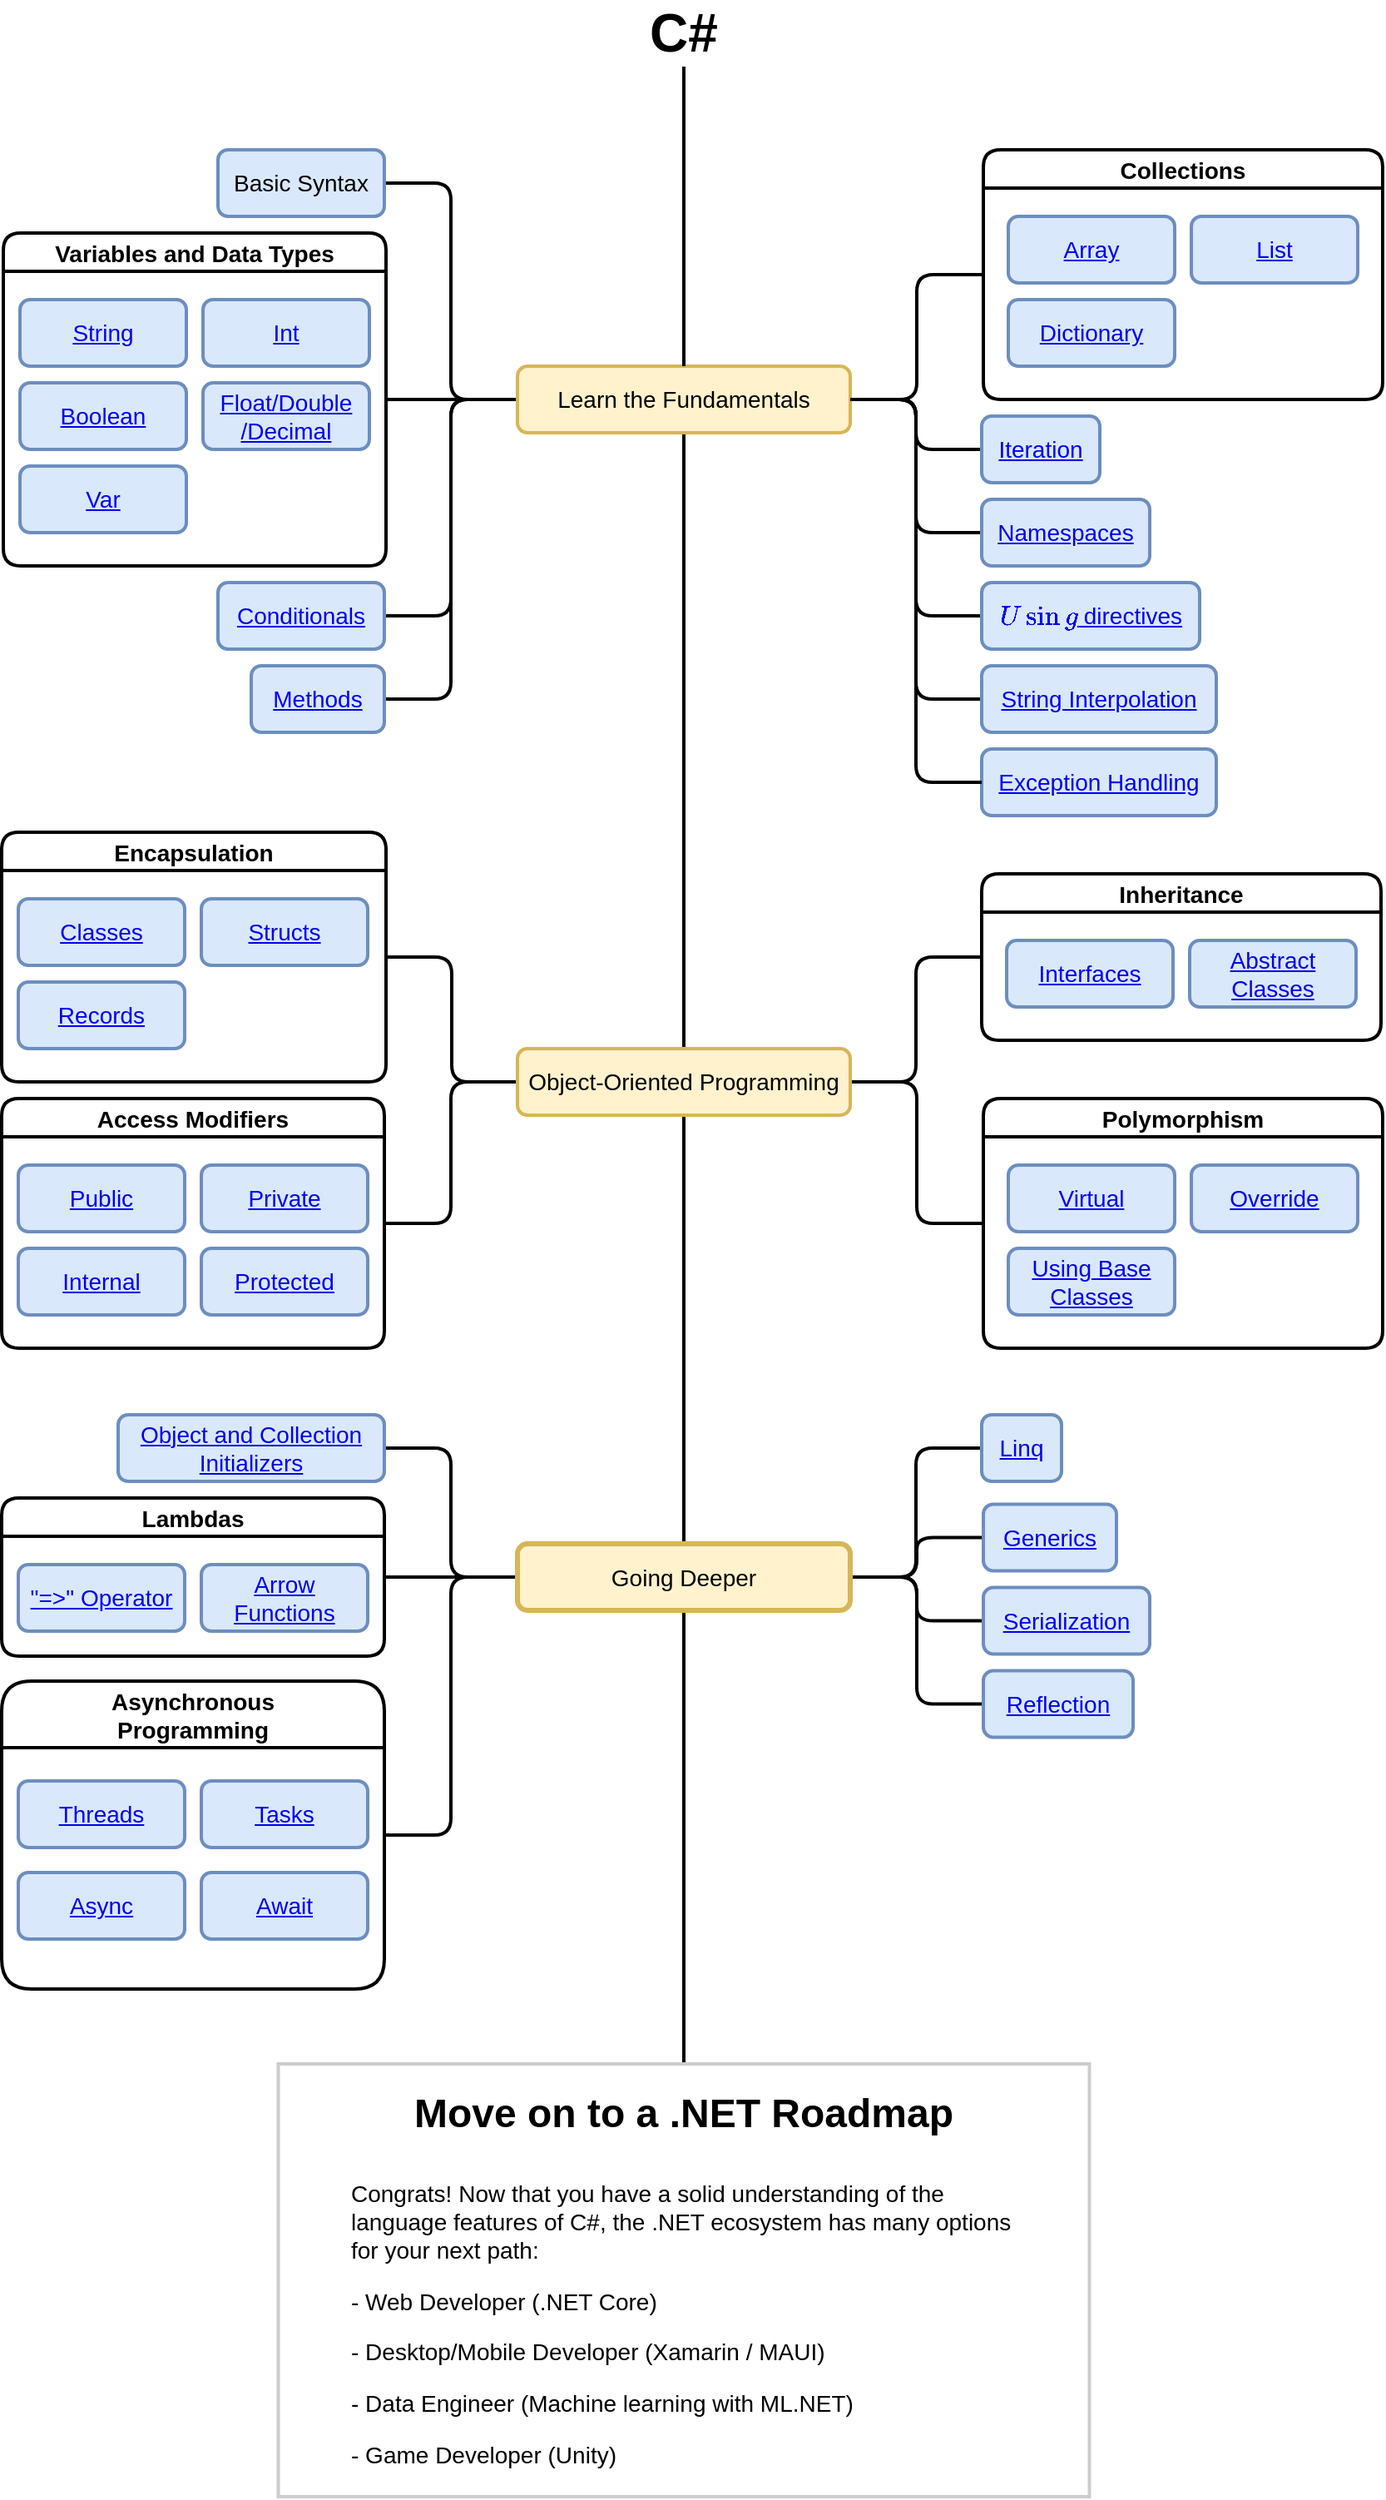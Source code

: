 <mxfile version="15.7.4" type="github">
  <diagram id="Bi8yQc8i4gSCwa7ISA3M" name="Page-1">
    <mxGraphModel dx="1038" dy="547" grid="1" gridSize="10" guides="1" tooltips="1" connect="1" arrows="0" fold="1" page="1" pageScale="1" pageWidth="850" pageHeight="1100" math="0" shadow="0">
      <root>
        <mxCell id="0" />
        <mxCell id="1" parent="0" />
        <mxCell id="HOgNb5vJPWKjZWPz9B7e-17" style="edgeStyle=orthogonalEdgeStyle;rounded=1;orthogonalLoop=1;jettySize=auto;html=1;exitX=0;exitY=0.5;exitDx=0;exitDy=0;entryX=1;entryY=0.5;entryDx=0;entryDy=0;fontSize=14;endArrow=none;endFill=0;strokeWidth=2;" parent="1" source="HOgNb5vJPWKjZWPz9B7e-1" target="HOgNb5vJPWKjZWPz9B7e-3" edge="1">
          <mxGeometry relative="1" as="geometry">
            <mxPoint x="311" y="150" as="sourcePoint" />
          </mxGeometry>
        </mxCell>
        <mxCell id="HOgNb5vJPWKjZWPz9B7e-18" style="edgeStyle=orthogonalEdgeStyle;rounded=1;orthogonalLoop=1;jettySize=auto;html=1;exitX=0;exitY=0.5;exitDx=0;exitDy=0;entryX=1;entryY=0.5;entryDx=0;entryDy=0;fontSize=14;endArrow=none;endFill=0;strokeWidth=2;" parent="1" source="HOgNb5vJPWKjZWPz9B7e-1" target="lwvj8f8YE6O9QnCj63W--41" edge="1">
          <mxGeometry relative="1" as="geometry">
            <mxPoint x="311" y="150" as="sourcePoint" />
            <mxPoint x="250" y="290" as="targetPoint" />
          </mxGeometry>
        </mxCell>
        <mxCell id="HOgNb5vJPWKjZWPz9B7e-20" style="edgeStyle=orthogonalEdgeStyle;rounded=1;orthogonalLoop=1;jettySize=auto;html=1;exitX=0;exitY=0.5;exitDx=0;exitDy=0;entryX=1;entryY=0.5;entryDx=0;entryDy=0;fontSize=14;endArrow=none;endFill=0;strokeWidth=2;" parent="1" source="HOgNb5vJPWKjZWPz9B7e-1" target="HOgNb5vJPWKjZWPz9B7e-5" edge="1">
          <mxGeometry relative="1" as="geometry">
            <mxPoint x="311" y="150" as="sourcePoint" />
          </mxGeometry>
        </mxCell>
        <mxCell id="HOgNb5vJPWKjZWPz9B7e-21" style="edgeStyle=orthogonalEdgeStyle;rounded=1;orthogonalLoop=1;jettySize=auto;html=1;exitX=0;exitY=0.5;exitDx=0;exitDy=0;entryX=1;entryY=0.5;entryDx=0;entryDy=0;fontSize=14;endArrow=none;endFill=0;strokeWidth=2;" parent="1" source="HOgNb5vJPWKjZWPz9B7e-1" target="HOgNb5vJPWKjZWPz9B7e-6" edge="1">
          <mxGeometry relative="1" as="geometry">
            <mxPoint x="311" y="150" as="sourcePoint" />
          </mxGeometry>
        </mxCell>
        <mxCell id="HOgNb5vJPWKjZWPz9B7e-24" style="edgeStyle=orthogonalEdgeStyle;rounded=1;orthogonalLoop=1;jettySize=auto;html=1;exitX=1;exitY=0.5;exitDx=0;exitDy=0;entryX=0;entryY=0.5;entryDx=0;entryDy=0;fontSize=14;endArrow=none;endFill=0;strokeWidth=2;" parent="1" source="HOgNb5vJPWKjZWPz9B7e-1" target="HOgNb5vJPWKjZWPz9B7e-7" edge="1">
          <mxGeometry relative="1" as="geometry" />
        </mxCell>
        <mxCell id="HOgNb5vJPWKjZWPz9B7e-25" style="edgeStyle=orthogonalEdgeStyle;rounded=1;orthogonalLoop=1;jettySize=auto;html=1;exitX=1;exitY=0.5;exitDx=0;exitDy=0;entryX=0;entryY=0.5;entryDx=0;entryDy=0;fontSize=14;endArrow=none;endFill=0;strokeWidth=2;" parent="1" source="HOgNb5vJPWKjZWPz9B7e-1" target="HOgNb5vJPWKjZWPz9B7e-10" edge="1">
          <mxGeometry relative="1" as="geometry" />
        </mxCell>
        <mxCell id="HOgNb5vJPWKjZWPz9B7e-28" style="edgeStyle=orthogonalEdgeStyle;rounded=1;orthogonalLoop=1;jettySize=auto;html=1;exitX=0.5;exitY=1;exitDx=0;exitDy=0;fontSize=14;endArrow=none;endFill=0;strokeWidth=2;" parent="1" source="HOgNb5vJPWKjZWPz9B7e-1" target="HOgNb5vJPWKjZWPz9B7e-27" edge="1">
          <mxGeometry relative="1" as="geometry" />
        </mxCell>
        <mxCell id="lwvj8f8YE6O9QnCj63W--19" style="edgeStyle=orthogonalEdgeStyle;rounded=1;orthogonalLoop=1;jettySize=auto;html=1;exitX=1;exitY=0.5;exitDx=0;exitDy=0;entryX=0;entryY=0.5;entryDx=0;entryDy=0;endArrow=none;endFill=0;strokeWidth=2;" parent="1" source="HOgNb5vJPWKjZWPz9B7e-1" target="HOgNb5vJPWKjZWPz9B7e-9" edge="1">
          <mxGeometry relative="1" as="geometry" />
        </mxCell>
        <mxCell id="lwvj8f8YE6O9QnCj63W--40" style="edgeStyle=orthogonalEdgeStyle;rounded=1;orthogonalLoop=1;jettySize=auto;html=1;exitX=1;exitY=0.5;exitDx=0;exitDy=0;entryX=0;entryY=0.5;entryDx=0;entryDy=0;endArrow=none;endFill=0;strokeWidth=2;" parent="1" source="HOgNb5vJPWKjZWPz9B7e-1" target="lwvj8f8YE6O9QnCj63W--36" edge="1">
          <mxGeometry relative="1" as="geometry" />
        </mxCell>
        <mxCell id="lwvj8f8YE6O9QnCj63W--48" style="edgeStyle=orthogonalEdgeStyle;rounded=1;orthogonalLoop=1;jettySize=auto;html=1;exitX=1;exitY=0.5;exitDx=0;exitDy=0;entryX=0;entryY=0.5;entryDx=0;entryDy=0;endArrow=none;endFill=0;strokeWidth=2;" parent="1" source="HOgNb5vJPWKjZWPz9B7e-1" target="lwvj8f8YE6O9QnCj63W--47" edge="1">
          <mxGeometry relative="1" as="geometry" />
        </mxCell>
        <mxCell id="HOgNb5vJPWKjZWPz9B7e-1" value="&lt;font style=&quot;font-size: 14px;&quot;&gt;Learn the Fundamentals&lt;/font&gt;" style="rounded=1;whiteSpace=wrap;html=1;fillColor=#fff2cc;strokeColor=#d6b656;strokeWidth=2;fontSize=14;" parent="1" vertex="1">
          <mxGeometry x="320" y="260" width="200" height="40" as="geometry" />
        </mxCell>
        <mxCell id="HOgNb5vJPWKjZWPz9B7e-19" style="edgeStyle=orthogonalEdgeStyle;rounded=1;orthogonalLoop=1;jettySize=auto;html=1;exitX=0.5;exitY=1;exitDx=0;exitDy=0;entryX=0.5;entryY=0;entryDx=0;entryDy=0;fontSize=14;endArrow=none;endFill=0;strokeWidth=2;" parent="1" source="HOgNb5vJPWKjZWPz9B7e-2" target="HOgNb5vJPWKjZWPz9B7e-1" edge="1">
          <mxGeometry relative="1" as="geometry" />
        </mxCell>
        <mxCell id="HOgNb5vJPWKjZWPz9B7e-2" value="&lt;div style=&quot;font-size: 32px&quot;&gt;&lt;font style=&quot;font-size: 32px&quot;&gt;&lt;b&gt;&lt;font style=&quot;font-size: 32px&quot;&gt;C#&lt;/font&gt;&lt;/b&gt;&lt;/font&gt;&lt;/div&gt;" style="text;html=1;strokeColor=none;fillColor=none;align=center;verticalAlign=middle;whiteSpace=wrap;rounded=0;fontSize=24;" parent="1" vertex="1">
          <mxGeometry x="385" y="40" width="70" height="40" as="geometry" />
        </mxCell>
        <mxCell id="HOgNb5vJPWKjZWPz9B7e-3" value="&lt;div style=&quot;font-size: 14px;&quot;&gt;Basic Syntax&lt;/div&gt;" style="rounded=1;whiteSpace=wrap;html=1;fillColor=#dae8fc;strokeColor=#6c8ebf;strokeWidth=2;fontSize=14;" parent="1" vertex="1">
          <mxGeometry x="140" y="130" width="100" height="40" as="geometry" />
        </mxCell>
        <UserObject label="&lt;div style=&quot;font-size: 14px&quot;&gt;&lt;a href=&quot;https://docs.microsoft.com/en-us/dotnet/csharp/language-reference/statements/selection-statements&quot;&gt;Conditionals&lt;/a&gt;&lt;/div&gt;" link="https://docs.microsoft.com/en-us/dotnet/csharp/language-reference/statements/selection-statements" linkTarget="_blank" id="HOgNb5vJPWKjZWPz9B7e-5">
          <mxCell style="rounded=1;whiteSpace=wrap;html=1;fillColor=#dae8fc;strokeColor=#6c8ebf;strokeWidth=2;fontSize=14;" parent="1" vertex="1">
            <mxGeometry x="140" y="390" width="100" height="40" as="geometry" />
          </mxCell>
        </UserObject>
        <UserObject label="&lt;a href=&quot;https://docs.microsoft.com/en-us/dotnet/csharp/methods&quot;&gt;Methods&lt;/a&gt;" link="https://docs.microsoft.com/en-us/dotnet/csharp/methods" linkTarget="_blank" id="HOgNb5vJPWKjZWPz9B7e-6">
          <mxCell style="rounded=1;whiteSpace=wrap;html=1;fillColor=#dae8fc;strokeColor=#6c8ebf;strokeWidth=2;fontSize=14;" parent="1" vertex="1">
            <mxGeometry x="160" y="440" width="80" height="40" as="geometry" />
          </mxCell>
        </UserObject>
        <UserObject label="&lt;a href=&quot;https://docs.microsoft.com/en-us/dotnet/csharp/fundamentals/types/namespaces&quot;&gt;Namespaces&lt;/a&gt;" link="https://docs.microsoft.com/en-us/dotnet/csharp/fundamentals/types/namespaces" linkTarget="_blank" id="HOgNb5vJPWKjZWPz9B7e-7">
          <mxCell style="rounded=1;whiteSpace=wrap;html=1;fillColor=#dae8fc;strokeColor=#6c8ebf;strokeWidth=2;fontSize=14;" parent="1" vertex="1">
            <mxGeometry x="599" y="340" width="101" height="40" as="geometry" />
          </mxCell>
        </UserObject>
        <UserObject label="&lt;div style=&quot;font-size: 14px&quot;&gt;&lt;a href=&quot;https://docs.microsoft.com/en-us/dotnet/csharp/programming-guide/concepts/iterators&quot;&gt;Iteration&lt;/a&gt;&lt;/div&gt;" link="https://docs.microsoft.com/en-us/dotnet/csharp/language-reference/statements/iteration-statements" linkTarget="_blank" id="HOgNb5vJPWKjZWPz9B7e-9">
          <mxCell style="rounded=1;whiteSpace=wrap;html=1;fillColor=#dae8fc;strokeColor=#6c8ebf;strokeWidth=2;fontSize=14;" parent="1" vertex="1">
            <mxGeometry x="599" y="290" width="71" height="40" as="geometry" />
          </mxCell>
        </UserObject>
        <UserObject label="&lt;div style=&quot;font-size: 14px&quot;&gt;&lt;a href=&quot;https://docs.microsoft.com/en-us/dotnet/csharp/language-reference/tokens/interpolated&quot;&gt;String Interpolation&lt;br style=&quot;font-size: 14px&quot;&gt;&lt;/a&gt;&lt;/div&gt;" link="https://docs.microsoft.com/en-us/dotnet/csharp/language-reference/tokens/interpolated" linkTarget="_blank" id="HOgNb5vJPWKjZWPz9B7e-10">
          <mxCell style="rounded=1;whiteSpace=wrap;html=1;fillColor=#dae8fc;strokeColor=#6c8ebf;strokeWidth=2;fontSize=14;" parent="1" vertex="1">
            <mxGeometry x="599" y="440" width="141" height="40" as="geometry" />
          </mxCell>
        </UserObject>
        <UserObject label="&lt;div style=&quot;font-size: 14px&quot;&gt;&lt;a href=&quot;https://docs.microsoft.com/en-us/dotnet/csharp/fundamentals/exceptions/exception-handling&quot;&gt;Exception Handling&lt;/a&gt;&lt;br style=&quot;font-size: 14px&quot;&gt;&lt;/div&gt;" link="https://docs.microsoft.com/en-us/dotnet/csharp/fundamentals/exceptions/exception-handling" linkTarget="_blank" id="HOgNb5vJPWKjZWPz9B7e-11">
          <mxCell style="rounded=1;whiteSpace=wrap;html=1;fillColor=#dae8fc;strokeColor=#6c8ebf;strokeWidth=2;fontSize=14;" parent="1" vertex="1">
            <mxGeometry x="599" y="490" width="141" height="40" as="geometry" />
          </mxCell>
        </UserObject>
        <mxCell id="HOgNb5vJPWKjZWPz9B7e-26" style="edgeStyle=orthogonalEdgeStyle;rounded=1;orthogonalLoop=1;jettySize=auto;html=1;exitX=1;exitY=0.5;exitDx=0;exitDy=0;entryX=0;entryY=0.5;entryDx=0;entryDy=0;fontSize=14;endArrow=none;endFill=0;strokeWidth=2;" parent="1" source="HOgNb5vJPWKjZWPz9B7e-1" target="HOgNb5vJPWKjZWPz9B7e-11" edge="1">
          <mxGeometry relative="1" as="geometry">
            <mxPoint x="530" y="160" as="sourcePoint" />
            <mxPoint x="609" y="260" as="targetPoint" />
          </mxGeometry>
        </mxCell>
        <mxCell id="HOgNb5vJPWKjZWPz9B7e-49" style="edgeStyle=orthogonalEdgeStyle;rounded=1;orthogonalLoop=1;jettySize=auto;html=1;exitX=1;exitY=0.5;exitDx=0;exitDy=0;entryX=0;entryY=0.5;entryDx=0;entryDy=0;fontSize=14;endArrow=none;endFill=0;strokeWidth=2;" parent="1" source="HOgNb5vJPWKjZWPz9B7e-27" target="HOgNb5vJPWKjZWPz9B7e-41" edge="1">
          <mxGeometry relative="1" as="geometry" />
        </mxCell>
        <mxCell id="HOgNb5vJPWKjZWPz9B7e-50" style="edgeStyle=orthogonalEdgeStyle;rounded=1;orthogonalLoop=1;jettySize=auto;html=1;exitX=1;exitY=0.5;exitDx=0;exitDy=0;entryX=0;entryY=0.5;entryDx=0;entryDy=0;fontSize=14;endArrow=none;endFill=0;strokeWidth=2;" parent="1" source="HOgNb5vJPWKjZWPz9B7e-27" target="HOgNb5vJPWKjZWPz9B7e-36" edge="1">
          <mxGeometry relative="1" as="geometry" />
        </mxCell>
        <mxCell id="TVtdVuU6rrKW41aySdb2-4" style="edgeStyle=orthogonalEdgeStyle;rounded=1;orthogonalLoop=1;jettySize=auto;html=1;exitX=0.5;exitY=1;exitDx=0;exitDy=0;fontSize=24;endArrow=none;endFill=0;strokeWidth=2;" parent="1" source="HOgNb5vJPWKjZWPz9B7e-27" target="TVtdVuU6rrKW41aySdb2-2" edge="1">
          <mxGeometry relative="1" as="geometry" />
        </mxCell>
        <mxCell id="lwvj8f8YE6O9QnCj63W--28" style="edgeStyle=orthogonalEdgeStyle;rounded=1;orthogonalLoop=1;jettySize=auto;html=1;exitX=0;exitY=0.5;exitDx=0;exitDy=0;entryX=1;entryY=0.5;entryDx=0;entryDy=0;endArrow=none;endFill=0;strokeWidth=2;" parent="1" source="HOgNb5vJPWKjZWPz9B7e-27" target="lwvj8f8YE6O9QnCj63W--2" edge="1">
          <mxGeometry relative="1" as="geometry" />
        </mxCell>
        <mxCell id="lwvj8f8YE6O9QnCj63W--46" style="edgeStyle=orthogonalEdgeStyle;rounded=1;orthogonalLoop=1;jettySize=auto;html=1;exitX=0;exitY=0.5;exitDx=0;exitDy=0;entryX=1;entryY=0.5;entryDx=0;entryDy=0;endArrow=none;endFill=0;strokeWidth=2;" parent="1" source="HOgNb5vJPWKjZWPz9B7e-27" target="HOgNb5vJPWKjZWPz9B7e-31" edge="1">
          <mxGeometry relative="1" as="geometry" />
        </mxCell>
        <mxCell id="HOgNb5vJPWKjZWPz9B7e-27" value="&lt;div style=&quot;font-size: 14px&quot;&gt;&lt;font style=&quot;font-size: 14px&quot;&gt;Object-Oriented Programming&lt;/font&gt;&lt;/div&gt;" style="rounded=1;whiteSpace=wrap;html=1;fillColor=#fff2cc;strokeColor=#d6b656;strokeWidth=2;" parent="1" vertex="1">
          <mxGeometry x="320" y="670" width="200" height="40" as="geometry" />
        </mxCell>
        <UserObject label="Encapsulation" link="https://docs.microsoft.com/en-us/dotnet/csharp/fundamentals/object-oriented/" id="HOgNb5vJPWKjZWPz9B7e-31">
          <mxCell style="swimlane;rounded=1;fontSize=14;strokeWidth=2;" parent="1" vertex="1">
            <mxGeometry x="10" y="540" width="231" height="150" as="geometry" />
          </mxCell>
        </UserObject>
        <UserObject label="&lt;a href=&quot;https://docs.microsoft.com/en-us/dotnet/csharp/fundamentals/types/classes&quot;&gt;Classes&lt;/a&gt;" link="https://docs.microsoft.com/en-us/dotnet/csharp/fundamentals/types/classes" linkTarget="_blank" id="HOgNb5vJPWKjZWPz9B7e-30">
          <mxCell style="rounded=1;whiteSpace=wrap;html=1;fillColor=#dae8fc;strokeColor=#6c8ebf;strokeWidth=2;fontSize=14;" parent="HOgNb5vJPWKjZWPz9B7e-31" vertex="1">
            <mxGeometry x="10" y="40" width="100" height="40" as="geometry" />
          </mxCell>
        </UserObject>
        <UserObject label="&lt;a href=&quot;https://docs.microsoft.com/en-us/dotnet/csharp/language-reference/builtin-types/struct&quot;&gt;Structs&lt;/a&gt;" link="https://docs.microsoft.com/en-us/dotnet/csharp/language-reference/builtin-types/struct" id="HOgNb5vJPWKjZWPz9B7e-34">
          <mxCell style="rounded=1;whiteSpace=wrap;html=1;fillColor=#dae8fc;strokeColor=#6c8ebf;strokeWidth=2;fontSize=14;" parent="HOgNb5vJPWKjZWPz9B7e-31" vertex="1">
            <mxGeometry x="120" y="40" width="100" height="40" as="geometry" />
          </mxCell>
        </UserObject>
        <UserObject label="&lt;a href=&quot;https://docs.microsoft.com/en-us/dotnet/csharp/fundamentals/types/records&quot;&gt;Records&lt;/a&gt;" link="https://docs.microsoft.com/en-us/dotnet/csharp/fundamentals/types/records" linkTarget="_blank" id="HOgNb5vJPWKjZWPz9B7e-35">
          <mxCell style="rounded=1;whiteSpace=wrap;html=1;fillColor=#dae8fc;strokeColor=#6c8ebf;strokeWidth=2;fontSize=14;" parent="HOgNb5vJPWKjZWPz9B7e-31" vertex="1">
            <mxGeometry x="10" y="90" width="100" height="40" as="geometry" />
          </mxCell>
        </UserObject>
        <mxCell id="HOgNb5vJPWKjZWPz9B7e-36" value="Inheritance" style="swimlane;rounded=1;fontSize=14;strokeWidth=2;" parent="1" vertex="1">
          <mxGeometry x="599" y="565" width="240" height="100" as="geometry" />
        </mxCell>
        <UserObject label="&lt;a href=&quot;https://docs.microsoft.com/en-us/dotnet/csharp/fundamentals/types/interfaces&quot;&gt;Interfaces&lt;/a&gt;" link="https://docs.microsoft.com/en-us/dotnet/csharp/fundamentals/types/interfaces" linkTarget="_blank" id="HOgNb5vJPWKjZWPz9B7e-37">
          <mxCell style="rounded=1;whiteSpace=wrap;html=1;fillColor=#dae8fc;strokeColor=#6c8ebf;strokeWidth=2;fontSize=14;" parent="HOgNb5vJPWKjZWPz9B7e-36" vertex="1">
            <mxGeometry x="15" y="40" width="100" height="40" as="geometry" />
          </mxCell>
        </UserObject>
        <UserObject label="&lt;a href=&quot;https://docs.microsoft.com/en-us/dotnet/csharp/language-reference/keywords/abstract&quot;&gt;Abstract Classes&lt;/a&gt;" link="https://docs.microsoft.com/en-us/dotnet/csharp/language-reference/keywords/abstract" linkTarget="_blank" id="HOgNb5vJPWKjZWPz9B7e-38">
          <mxCell style="rounded=1;whiteSpace=wrap;html=1;fillColor=#dae8fc;strokeColor=#6c8ebf;strokeWidth=2;fontSize=14;" parent="HOgNb5vJPWKjZWPz9B7e-36" vertex="1">
            <mxGeometry x="125" y="40" width="100" height="40" as="geometry" />
          </mxCell>
        </UserObject>
        <mxCell id="HOgNb5vJPWKjZWPz9B7e-41" value="Polymorphism" style="swimlane;rounded=1;fontSize=14;strokeWidth=2;" parent="1" vertex="1">
          <mxGeometry x="600" y="700" width="240" height="150" as="geometry" />
        </mxCell>
        <UserObject label="&lt;a href=&quot;https://docs.microsoft.com/en-us/dotnet/csharp/language-reference/keywords/virtual&quot;&gt;Virtual&lt;/a&gt;" link="https://docs.microsoft.com/en-us/dotnet/csharp/language-reference/keywords/virtual" linkTarget="_blank" id="HOgNb5vJPWKjZWPz9B7e-43">
          <mxCell style="rounded=1;whiteSpace=wrap;html=1;fillColor=#dae8fc;strokeColor=#6c8ebf;strokeWidth=2;fontSize=14;" parent="HOgNb5vJPWKjZWPz9B7e-41" vertex="1">
            <mxGeometry x="15" y="40" width="100" height="40" as="geometry" />
          </mxCell>
        </UserObject>
        <UserObject label="&lt;a href=&quot;https://docs.microsoft.com/en-us/dotnet/csharp/language-reference/keywords/override&quot;&gt;Override&lt;/a&gt;" link="https://docs.microsoft.com/en-us/dotnet/csharp/language-reference/keywords/override" linkTarget="_blank" id="HOgNb5vJPWKjZWPz9B7e-44">
          <mxCell style="rounded=1;whiteSpace=wrap;html=1;fillColor=#dae8fc;strokeColor=#6c8ebf;strokeWidth=2;fontSize=14;" parent="HOgNb5vJPWKjZWPz9B7e-41" vertex="1">
            <mxGeometry x="125" y="40" width="100" height="40" as="geometry" />
          </mxCell>
        </UserObject>
        <UserObject label="&lt;a href=&quot;https://docs.microsoft.com/en-us/dotnet/csharp/language-reference/keywords/base&quot;&gt;Using Base Classes&lt;/a&gt;" link="https://docs.microsoft.com/en-us/dotnet/csharp/language-reference/keywords/base" linkTarget="_blank" id="HOgNb5vJPWKjZWPz9B7e-42">
          <mxCell style="rounded=1;whiteSpace=wrap;html=1;fillColor=#dae8fc;strokeColor=#6c8ebf;strokeWidth=2;fontSize=14;" parent="HOgNb5vJPWKjZWPz9B7e-41" vertex="1">
            <mxGeometry x="15" y="90" width="100" height="40" as="geometry" />
          </mxCell>
        </UserObject>
        <mxCell id="TVtdVuU6rrKW41aySdb2-7" style="edgeStyle=orthogonalEdgeStyle;rounded=1;orthogonalLoop=1;jettySize=auto;html=1;exitX=0;exitY=0.5;exitDx=0;exitDy=0;entryX=1;entryY=0.5;entryDx=0;entryDy=0;fontSize=24;endArrow=none;endFill=0;strokeWidth=2;" parent="1" source="TVtdVuU6rrKW41aySdb2-2" target="TVtdVuU6rrKW41aySdb2-5" edge="1">
          <mxGeometry relative="1" as="geometry" />
        </mxCell>
        <mxCell id="TVtdVuU6rrKW41aySdb2-20" style="edgeStyle=orthogonalEdgeStyle;rounded=1;orthogonalLoop=1;jettySize=auto;html=1;exitX=0;exitY=0.5;exitDx=0;exitDy=0;entryX=1;entryY=0.5;entryDx=0;entryDy=0;fontSize=24;endArrow=none;endFill=0;strokeWidth=2;" parent="1" source="TVtdVuU6rrKW41aySdb2-2" target="TVtdVuU6rrKW41aySdb2-12" edge="1">
          <mxGeometry relative="1" as="geometry" />
        </mxCell>
        <mxCell id="TVtdVuU6rrKW41aySdb2-23" style="edgeStyle=orthogonalEdgeStyle;rounded=1;orthogonalLoop=1;jettySize=auto;html=1;exitX=1;exitY=0.5;exitDx=0;exitDy=0;entryX=0;entryY=0.5;entryDx=0;entryDy=0;fontSize=24;endArrow=none;endFill=0;strokeWidth=2;" parent="1" source="TVtdVuU6rrKW41aySdb2-2" target="TVtdVuU6rrKW41aySdb2-21" edge="1">
          <mxGeometry relative="1" as="geometry" />
        </mxCell>
        <mxCell id="TVtdVuU6rrKW41aySdb2-24" style="edgeStyle=orthogonalEdgeStyle;rounded=1;orthogonalLoop=1;jettySize=auto;html=1;exitX=1;exitY=0.5;exitDx=0;exitDy=0;entryX=0;entryY=0.5;entryDx=0;entryDy=0;fontSize=24;endArrow=none;endFill=0;strokeWidth=2;" parent="1" source="TVtdVuU6rrKW41aySdb2-2" target="TVtdVuU6rrKW41aySdb2-22" edge="1">
          <mxGeometry relative="1" as="geometry" />
        </mxCell>
        <mxCell id="TVtdVuU6rrKW41aySdb2-38" style="edgeStyle=orthogonalEdgeStyle;rounded=1;orthogonalLoop=1;jettySize=auto;html=1;exitX=0.5;exitY=1;exitDx=0;exitDy=0;entryX=0.5;entryY=0;entryDx=0;entryDy=0;fontSize=14;endArrow=none;endFill=0;strokeWidth=2;" parent="1" source="TVtdVuU6rrKW41aySdb2-2" target="lwvj8f8YE6O9QnCj63W--57" edge="1">
          <mxGeometry relative="1" as="geometry">
            <mxPoint x="420" y="1240.0" as="targetPoint" />
          </mxGeometry>
        </mxCell>
        <mxCell id="lwvj8f8YE6O9QnCj63W--29" style="edgeStyle=orthogonalEdgeStyle;rounded=1;orthogonalLoop=1;jettySize=auto;html=1;exitX=1;exitY=0.5;exitDx=0;exitDy=0;entryX=0;entryY=0.5;entryDx=0;entryDy=0;endArrow=none;endFill=0;strokeWidth=2;" parent="1" source="TVtdVuU6rrKW41aySdb2-2" target="quayTeWEfiAioYH7ORwF-3" edge="1">
          <mxGeometry relative="1" as="geometry" />
        </mxCell>
        <mxCell id="lwvj8f8YE6O9QnCj63W--53" style="edgeStyle=orthogonalEdgeStyle;rounded=1;orthogonalLoop=1;jettySize=auto;html=1;exitX=1;exitY=0.5;exitDx=0;exitDy=0;entryX=0;entryY=0.5;entryDx=0;entryDy=0;endArrow=none;endFill=0;strokeWidth=2;" parent="1" source="TVtdVuU6rrKW41aySdb2-2" target="TVtdVuU6rrKW41aySdb2-3" edge="1">
          <mxGeometry relative="1" as="geometry" />
        </mxCell>
        <mxCell id="lwvj8f8YE6O9QnCj63W--54" style="edgeStyle=orthogonalEdgeStyle;rounded=1;orthogonalLoop=1;jettySize=auto;html=1;exitX=0;exitY=0.5;exitDx=0;exitDy=0;entryX=1;entryY=0.5;entryDx=0;entryDy=0;endArrow=none;endFill=0;strokeWidth=2;" parent="1" source="TVtdVuU6rrKW41aySdb2-2" target="TVtdVuU6rrKW41aySdb2-16" edge="1">
          <mxGeometry relative="1" as="geometry" />
        </mxCell>
        <mxCell id="TVtdVuU6rrKW41aySdb2-2" value="&lt;font style=&quot;font-size: 14px&quot;&gt;Going Deeper&lt;/font&gt;" style="rounded=1;whiteSpace=wrap;html=1;fillColor=#fff2cc;strokeColor=#d6b656;strokeWidth=3;" parent="1" vertex="1">
          <mxGeometry x="320" y="967.5" width="200" height="40" as="geometry" />
        </mxCell>
        <UserObject label="&lt;a href=&quot;https://docs.microsoft.com/en-us/dotnet/csharp/linq/&quot;&gt;Linq&lt;/a&gt;" link="https://docs.microsoft.com/en-us/dotnet/csharp/linq/" linkTarget="_blank" id="TVtdVuU6rrKW41aySdb2-3">
          <mxCell style="rounded=1;whiteSpace=wrap;html=1;fillColor=#dae8fc;strokeColor=#6c8ebf;strokeWidth=2;fontSize=14;" parent="1" vertex="1">
            <mxGeometry x="599" y="890" width="48" height="40" as="geometry" />
          </mxCell>
        </UserObject>
        <UserObject label="&lt;a href=&quot;https://docs.microsoft.com/en-us/dotnet/csharp/programming-guide/classes-and-structs/object-and-collection-initializers&quot;&gt;Object and Collection Initializers&lt;/a&gt;" link="https://docs.microsoft.com/en-us/dotnet/csharp/programming-guide/classes-and-structs/object-and-collection-initializers" linkTarget="_blank" id="TVtdVuU6rrKW41aySdb2-5">
          <mxCell style="rounded=1;whiteSpace=wrap;html=1;fillColor=#dae8fc;strokeColor=#6c8ebf;strokeWidth=2;fontSize=14;" parent="1" vertex="1">
            <mxGeometry x="80" y="890" width="160" height="40" as="geometry" />
          </mxCell>
        </UserObject>
        <mxCell id="TVtdVuU6rrKW41aySdb2-12" value="Lambdas" style="swimlane;rounded=1;fontSize=14;strokeWidth=2;" parent="1" vertex="1">
          <mxGeometry x="10" y="940" width="230" height="95" as="geometry" />
        </mxCell>
        <UserObject label="&lt;a href=&quot;https://docs.microsoft.com/en-us/dotnet/csharp/language-reference/operators/lambda-expressions&quot;&gt;Arrow Functions&lt;/a&gt;" link="https://docs.microsoft.com/en-us/dotnet/csharp/language-reference/operators/lambda-expressions" linkTarget="_blank" id="TVtdVuU6rrKW41aySdb2-13">
          <mxCell style="rounded=1;whiteSpace=wrap;html=1;fillColor=#dae8fc;strokeColor=#6c8ebf;strokeWidth=2;fontSize=14;" parent="TVtdVuU6rrKW41aySdb2-12" vertex="1">
            <mxGeometry x="120" y="40" width="100" height="40" as="geometry" />
          </mxCell>
        </UserObject>
        <UserObject label="&lt;a href=&quot;https://docs.microsoft.com/en-us/dotnet/csharp/language-reference/operators/lambda-operator&quot;&gt;&quot;=&amp;gt;&quot; Operator&lt;/a&gt;" link="https://docs.microsoft.com/en-us/dotnet/csharp/language-reference/operators/lambda-operator" linkTarget="_blank" id="TVtdVuU6rrKW41aySdb2-14">
          <mxCell style="rounded=1;whiteSpace=wrap;html=1;fillColor=#dae8fc;strokeColor=#6c8ebf;strokeWidth=2;fontSize=14;" parent="TVtdVuU6rrKW41aySdb2-12" vertex="1">
            <mxGeometry x="10" y="40" width="100" height="40" as="geometry" />
          </mxCell>
        </UserObject>
        <UserObject label="Asynchronous &#xa;Programming" link="https://docs.microsoft.com/en-us/dotnet/csharp/programming-guide/concepts/async/" id="TVtdVuU6rrKW41aySdb2-16">
          <mxCell style="swimlane;rounded=1;fontSize=14;strokeWidth=2;startSize=40;" parent="1" vertex="1">
            <mxGeometry x="10" y="1050" width="230" height="185" as="geometry" />
          </mxCell>
        </UserObject>
        <UserObject label="&lt;a href=&quot;https://docs.microsoft.com/en-us/dotnet/csharp/programming-guide/concepts/async/&quot;&gt;Tasks&lt;/a&gt;" link="https://docs.microsoft.com/en-us/dotnet/csharp/programming-guide/concepts/async/" linkTarget="_blank" id="TVtdVuU6rrKW41aySdb2-17">
          <mxCell style="rounded=1;whiteSpace=wrap;html=1;fillColor=#dae8fc;strokeColor=#6c8ebf;strokeWidth=2;fontSize=14;" parent="TVtdVuU6rrKW41aySdb2-16" vertex="1">
            <mxGeometry x="120" y="60" width="100" height="40" as="geometry" />
          </mxCell>
        </UserObject>
        <UserObject label="&lt;a href=&quot;https://docs.microsoft.com/en-us/dotnet/csharp/language-reference/keywords/async&quot;&gt;Async&lt;/a&gt;&lt;a href=&quot;https://docs.microsoft.com/en-us/dotnet/csharp/language-reference/operators/await&quot;&gt;&lt;/a&gt;" link="https://docs.microsoft.com/en-us/dotnet/csharp/language-reference/keywords/async" linkTarget="_blank" id="TVtdVuU6rrKW41aySdb2-18">
          <mxCell style="rounded=1;whiteSpace=wrap;html=1;fillColor=#dae8fc;strokeColor=#6c8ebf;strokeWidth=2;fontSize=14;" parent="TVtdVuU6rrKW41aySdb2-16" vertex="1">
            <mxGeometry x="10" y="115" width="100" height="40" as="geometry" />
          </mxCell>
        </UserObject>
        <UserObject label="&lt;a href=&quot;https://docs.microsoft.com/en-us/dotnet/csharp/language-reference/operators/await&quot;&gt;Await&lt;/a&gt;" link="https://docs.microsoft.com/en-us/dotnet/csharp/language-reference/operators/await" linkTarget="_blank" id="lwvj8f8YE6O9QnCj63W--49">
          <mxCell style="rounded=1;whiteSpace=wrap;html=1;fillColor=#dae8fc;strokeColor=#6c8ebf;strokeWidth=2;fontSize=14;" parent="TVtdVuU6rrKW41aySdb2-16" vertex="1">
            <mxGeometry x="120" y="115" width="100" height="40" as="geometry" />
          </mxCell>
        </UserObject>
        <UserObject label="&lt;a href=&quot;https://docs.microsoft.com/en-us/dotnet/standard/threading/using-threads-and-threading&quot;&gt;Threads&lt;/a&gt;" link="https://docs.microsoft.com/en-us/dotnet/standard/threading/using-threads-and-threading" linkTarget="_blank" id="lwvj8f8YE6O9QnCj63W--50">
          <mxCell style="rounded=1;whiteSpace=wrap;html=1;fillColor=#dae8fc;strokeColor=#6c8ebf;strokeWidth=2;fontSize=14;" parent="TVtdVuU6rrKW41aySdb2-16" vertex="1">
            <mxGeometry x="10" y="60" width="100" height="40" as="geometry" />
          </mxCell>
        </UserObject>
        <UserObject label="&lt;a href=&quot;https://docs.microsoft.com/en-us/dotnet/csharp/programming-guide/concepts/serialization/&quot;&gt;Serialization&lt;/a&gt;" link="https://docs.microsoft.com/en-us/dotnet/csharp/programming-guide/concepts/serialization/" linkTarget="_blank" id="TVtdVuU6rrKW41aySdb2-21">
          <mxCell style="rounded=1;whiteSpace=wrap;html=1;fillColor=#dae8fc;strokeColor=#6c8ebf;strokeWidth=2;fontSize=14;" parent="1" vertex="1">
            <mxGeometry x="600" y="993.75" width="100" height="40" as="geometry" />
          </mxCell>
        </UserObject>
        <UserObject label="&lt;a href=&quot;https://docs.microsoft.com/en-us/dotnet/csharp/programming-guide/concepts/reflection&quot;&gt;Reflection&lt;/a&gt;" link="https://docs.microsoft.com/en-us/dotnet/csharp/programming-guide/concepts/reflection" linkTarget="_blank" id="TVtdVuU6rrKW41aySdb2-22">
          <mxCell style="rounded=1;whiteSpace=wrap;html=1;fillColor=#dae8fc;strokeColor=#6c8ebf;strokeWidth=2;fontSize=14;" parent="1" vertex="1">
            <mxGeometry x="600" y="1043.75" width="90" height="40" as="geometry" />
          </mxCell>
        </UserObject>
        <UserObject label="&lt;a href=&quot;https://docs.microsoft.com/en-us/dotnet/csharp/fundamentals/types/generics&quot;&gt;Generics&lt;/a&gt;" link="https://docs.microsoft.com/en-us/dotnet/csharp/fundamentals/types/generics" linkTarget="_blank" id="quayTeWEfiAioYH7ORwF-3">
          <mxCell style="rounded=1;whiteSpace=wrap;html=1;fillColor=#dae8fc;strokeColor=#6c8ebf;strokeWidth=2;fontSize=14;" parent="1" vertex="1">
            <mxGeometry x="600" y="943.75" width="80" height="40" as="geometry" />
          </mxCell>
        </UserObject>
        <UserObject label="Access Modifiers" link="https://docs.microsoft.com/en-us/dotnet/csharp/programming-guide/classes-and-structs/access-modifiers" id="lwvj8f8YE6O9QnCj63W--2">
          <mxCell style="swimlane;rounded=1;fontSize=14;strokeWidth=2;" parent="1" vertex="1">
            <mxGeometry x="10" y="700" width="230" height="150" as="geometry" />
          </mxCell>
        </UserObject>
        <UserObject label="&lt;a href=&quot;https://docs.microsoft.com/en-us/dotnet/csharp/language-reference/keywords/public&quot;&gt;Public&lt;/a&gt;" link="https://docs.microsoft.com/en-us/dotnet/csharp/language-reference/keywords/public" linkTarget="_blank" id="lwvj8f8YE6O9QnCj63W--3">
          <mxCell style="rounded=1;whiteSpace=wrap;html=1;fillColor=#dae8fc;strokeColor=#6c8ebf;strokeWidth=2;fontSize=14;" parent="lwvj8f8YE6O9QnCj63W--2" vertex="1">
            <mxGeometry x="10" y="40" width="100" height="40" as="geometry" />
          </mxCell>
        </UserObject>
        <UserObject label="&lt;a href=&quot;https://docs.microsoft.com/en-us/dotnet/csharp/language-reference/keywords/private&quot;&gt;Private&lt;/a&gt;" link="https://docs.microsoft.com/en-us/dotnet/csharp/language-reference/keywords/private" linkTarget="_blank" id="lwvj8f8YE6O9QnCj63W--4">
          <mxCell style="rounded=1;whiteSpace=wrap;html=1;fillColor=#dae8fc;strokeColor=#6c8ebf;strokeWidth=2;fontSize=14;" parent="lwvj8f8YE6O9QnCj63W--2" vertex="1">
            <mxGeometry x="120" y="40" width="100" height="40" as="geometry" />
          </mxCell>
        </UserObject>
        <UserObject label="&lt;a href=&quot;https://docs.microsoft.com/en-us/dotnet/csharp/language-reference/keywords/internal&quot;&gt;Internal&lt;/a&gt;" link="https://docs.microsoft.com/en-us/dotnet/csharp/language-reference/keywords/internal" linkTarget="_blank" id="lwvj8f8YE6O9QnCj63W--5">
          <mxCell style="rounded=1;whiteSpace=wrap;html=1;fillColor=#dae8fc;strokeColor=#6c8ebf;strokeWidth=2;fontSize=14;" parent="lwvj8f8YE6O9QnCj63W--2" vertex="1">
            <mxGeometry x="10" y="90" width="100" height="40" as="geometry" />
          </mxCell>
        </UserObject>
        <UserObject label="&lt;a href=&quot;https://docs.microsoft.com/en-us/dotnet/csharp/language-reference/keywords/protected&quot;&gt;Protected&lt;/a&gt;" link="https://docs.microsoft.com/en-us/dotnet/csharp/language-reference/keywords/protected" linkTarget="_blank" id="lwvj8f8YE6O9QnCj63W--7">
          <mxCell style="rounded=1;whiteSpace=wrap;html=1;fillColor=#dae8fc;strokeColor=#6c8ebf;strokeWidth=2;fontSize=14;" parent="lwvj8f8YE6O9QnCj63W--2" vertex="1">
            <mxGeometry x="120" y="90" width="100" height="40" as="geometry" />
          </mxCell>
        </UserObject>
        <UserObject label="Collections" link="https://docs.microsoft.com/en-us/dotnet/csharp/programming-guide/concepts/collections" id="lwvj8f8YE6O9QnCj63W--36">
          <mxCell style="swimlane;rounded=1;fontSize=14;strokeWidth=2;" parent="1" vertex="1">
            <mxGeometry x="600" y="130" width="240" height="150" as="geometry" />
          </mxCell>
        </UserObject>
        <UserObject label="&lt;a href=&quot;https://docs.microsoft.com/en-us/dotnet/csharp/programming-guide/arrays/&quot;&gt;Array&lt;/a&gt;" link="https://docs.microsoft.com/en-us/dotnet/csharp/programming-guide/arrays/" linkTarget="_blank" id="lwvj8f8YE6O9QnCj63W--37">
          <mxCell style="rounded=1;whiteSpace=wrap;html=1;fillColor=#dae8fc;strokeColor=#6c8ebf;strokeWidth=2;fontSize=14;" parent="lwvj8f8YE6O9QnCj63W--36" vertex="1">
            <mxGeometry x="15" y="40" width="100" height="40" as="geometry" />
          </mxCell>
        </UserObject>
        <UserObject label="&lt;a href=&quot;https://docs.microsoft.com/en-us/dotnet/api/system.collections.generic.list-1&quot;&gt;List&lt;/a&gt;" link="https://docs.microsoft.com/en-us/dotnet/api/system.collections.generic.list-1" linkTarget="_blank" id="lwvj8f8YE6O9QnCj63W--38">
          <mxCell style="rounded=1;whiteSpace=wrap;html=1;fillColor=#dae8fc;strokeColor=#6c8ebf;strokeWidth=2;fontSize=14;" parent="lwvj8f8YE6O9QnCj63W--36" vertex="1">
            <mxGeometry x="125" y="40" width="100" height="40" as="geometry" />
          </mxCell>
        </UserObject>
        <UserObject label="&lt;a href=&quot;https://docs.microsoft.com/en-us/dotnet/api/system.collections.generic.dictionary-2&quot;&gt;Dictionary&lt;/a&gt;" link="https://docs.microsoft.com/en-us/dotnet/api/system.collections.generic.dictionary-2" linkTarget="_blank" id="lwvj8f8YE6O9QnCj63W--39">
          <mxCell style="rounded=1;whiteSpace=wrap;html=1;fillColor=#dae8fc;strokeColor=#6c8ebf;strokeWidth=2;fontSize=14;" parent="lwvj8f8YE6O9QnCj63W--36" vertex="1">
            <mxGeometry x="15" y="90" width="100" height="40" as="geometry" />
          </mxCell>
        </UserObject>
        <UserObject label="Variables and Data Types" link="https://docs.microsoft.com/en-us/dotnet/csharp/language-reference/builtin-types/built-in-types" id="lwvj8f8YE6O9QnCj63W--41">
          <mxCell style="swimlane;rounded=1;fontSize=14;strokeWidth=2;" parent="1" vertex="1">
            <mxGeometry x="11" y="180" width="230" height="200" as="geometry" />
          </mxCell>
        </UserObject>
        <UserObject label="&lt;a href=&quot;https://docs.microsoft.com/en-us/dotnet/csharp/language-reference/builtin-types/integral-numeric-types&quot;&gt;Int&lt;/a&gt;" link="https://docs.microsoft.com/en-us/dotnet/csharp/language-reference/builtin-types/integral-numeric-types" linkTarget="_blank" id="lwvj8f8YE6O9QnCj63W--14">
          <mxCell style="rounded=1;whiteSpace=wrap;html=1;fillColor=#dae8fc;strokeColor=#6c8ebf;strokeWidth=2;fontSize=14;" parent="lwvj8f8YE6O9QnCj63W--41" vertex="1">
            <mxGeometry x="120" y="40" width="100" height="40" as="geometry" />
          </mxCell>
        </UserObject>
        <UserObject label="&lt;a href=&quot;https://docs.microsoft.com/en-us/dotnet/csharp/language-reference/builtin-types/reference-types&quot;&gt;String&lt;/a&gt;" link="https://docs.microsoft.com/en-us/dotnet/csharp/language-reference/builtin-types/reference-types" linkTarget="_blank" id="lwvj8f8YE6O9QnCj63W--15">
          <mxCell style="rounded=1;whiteSpace=wrap;html=1;fillColor=#dae8fc;strokeColor=#6c8ebf;strokeWidth=2;fontSize=14;" parent="lwvj8f8YE6O9QnCj63W--41" vertex="1">
            <mxGeometry x="10" y="40" width="100" height="40" as="geometry" />
          </mxCell>
        </UserObject>
        <UserObject label="&lt;div&gt;&lt;a href=&quot;https://docs.microsoft.com/en-us/dotnet/csharp/language-reference/builtin-types/floating-point-numeric-types&quot;&gt;Float/Double&lt;/a&gt;&lt;/div&gt;&lt;div&gt;&lt;a href=&quot;https://docs.microsoft.com/en-us/dotnet/csharp/language-reference/builtin-types/floating-point-numeric-types&quot;&gt;/Decimal&lt;/a&gt;&lt;/div&gt;" link="https://docs.microsoft.com/en-us/dotnet/csharp/language-reference/builtin-types/floating-point-numeric-types" linkTarget="_blank" id="lwvj8f8YE6O9QnCj63W--16">
          <mxCell style="rounded=1;whiteSpace=wrap;html=1;fillColor=#dae8fc;strokeColor=#6c8ebf;strokeWidth=2;fontSize=14;" parent="lwvj8f8YE6O9QnCj63W--41" vertex="1">
            <mxGeometry x="120" y="90" width="100" height="40" as="geometry" />
          </mxCell>
        </UserObject>
        <UserObject label="&lt;a href=&quot;https://docs.microsoft.com/en-us/dotnet/csharp/language-reference/builtin-types/bool&quot;&gt;Boolean&lt;/a&gt;" linkTarget="_blank" link="https://docs.microsoft.com/en-us/dotnet/csharp/language-reference/builtin-types/bool" id="lwvj8f8YE6O9QnCj63W--17">
          <mxCell style="rounded=1;whiteSpace=wrap;html=1;fillColor=#dae8fc;strokeColor=#6c8ebf;strokeWidth=2;fontSize=14;" parent="lwvj8f8YE6O9QnCj63W--41" vertex="1">
            <mxGeometry x="10" y="90" width="100" height="40" as="geometry" />
          </mxCell>
        </UserObject>
        <UserObject label="&lt;a href=&quot;https://docs.microsoft.com/en-us/dotnet/csharp/fundamentals/types/anonymous-types&quot;&gt;Var&lt;/a&gt;" link="https://docs.microsoft.com/en-us/dotnet/csharp/fundamentals/types/anonymous-types" linkTarget="_blank" id="lwvj8f8YE6O9QnCj63W--18">
          <mxCell style="rounded=1;whiteSpace=wrap;html=1;fillColor=#dae8fc;strokeColor=#6c8ebf;strokeWidth=2;fontSize=14;" parent="lwvj8f8YE6O9QnCj63W--41" vertex="1">
            <mxGeometry x="10" y="140" width="100" height="40" as="geometry" />
          </mxCell>
        </UserObject>
        <UserObject label="&lt;a href=&quot;https://docs.microsoft.com/en-us/dotnet/csharp/language-reference/keywords/using-directive&quot;&gt;`Using` directives&lt;/a&gt;" link="https://docs.microsoft.com/en-us/dotnet/csharp/language-reference/keywords/using-directive" linkTarget="_blank" id="lwvj8f8YE6O9QnCj63W--47">
          <mxCell style="rounded=1;whiteSpace=wrap;html=1;fillColor=#dae8fc;strokeColor=#6c8ebf;strokeWidth=2;fontSize=14;" parent="1" vertex="1">
            <mxGeometry x="599" y="390" width="131" height="40" as="geometry" />
          </mxCell>
        </UserObject>
        <mxCell id="lwvj8f8YE6O9QnCj63W--57" value="&lt;h1 style=&quot;line-height: 2&quot; align=&quot;center&quot;&gt;Move on to a .NET Roadmap&lt;br&gt;&lt;/h1&gt;&lt;div align=&quot;left&quot;&gt;&lt;blockquote&gt;&lt;p style=&quot;font-size: 14px&quot;&gt;&lt;font style=&quot;font-size: 14px&quot;&gt;Congrats! Now that you have a solid understanding of the language features of C#, the .NET ecosystem has many options for your next path:&lt;/font&gt;&lt;/p&gt;&lt;/blockquote&gt;&lt;/div&gt;&lt;blockquote&gt;&lt;p style=&quot;font-size: 14px&quot; align=&quot;left&quot;&gt;&lt;font style=&quot;font-size: 14px&quot;&gt;- Web Developer (.NET Core)&lt;br&gt;&lt;/font&gt;&lt;/p&gt;&lt;p style=&quot;font-size: 14px&quot; align=&quot;left&quot;&gt;&lt;font style=&quot;font-size: 14px&quot;&gt;- Desktop/Mobile Developer (Xamarin / MAUI)&lt;br&gt;&lt;/font&gt;&lt;/p&gt;&lt;p style=&quot;font-size: 14px&quot; align=&quot;left&quot;&gt;&lt;font style=&quot;font-size: 14px&quot;&gt;- Data Engineer (Machine learning with ML.NET)&lt;br&gt;&lt;/font&gt;&lt;/p&gt;&lt;p style=&quot;font-size: 14px&quot; align=&quot;left&quot;&gt;&lt;font style=&quot;font-size: 14px&quot;&gt;- Game Developer (Unity)&lt;/font&gt;&lt;br&gt;&lt;/p&gt;&lt;/blockquote&gt;" style="text;html=1;spacing=5;spacingTop=-20;whiteSpace=wrap;overflow=hidden;rounded=0;strokeColor=#CCCCCC;strokeWidth=2;glass=0;fillColor=default;align=center;" parent="1" vertex="1">
          <mxGeometry x="176.25" y="1280" width="487.5" height="260" as="geometry" />
        </mxCell>
      </root>
    </mxGraphModel>
  </diagram>
</mxfile>
